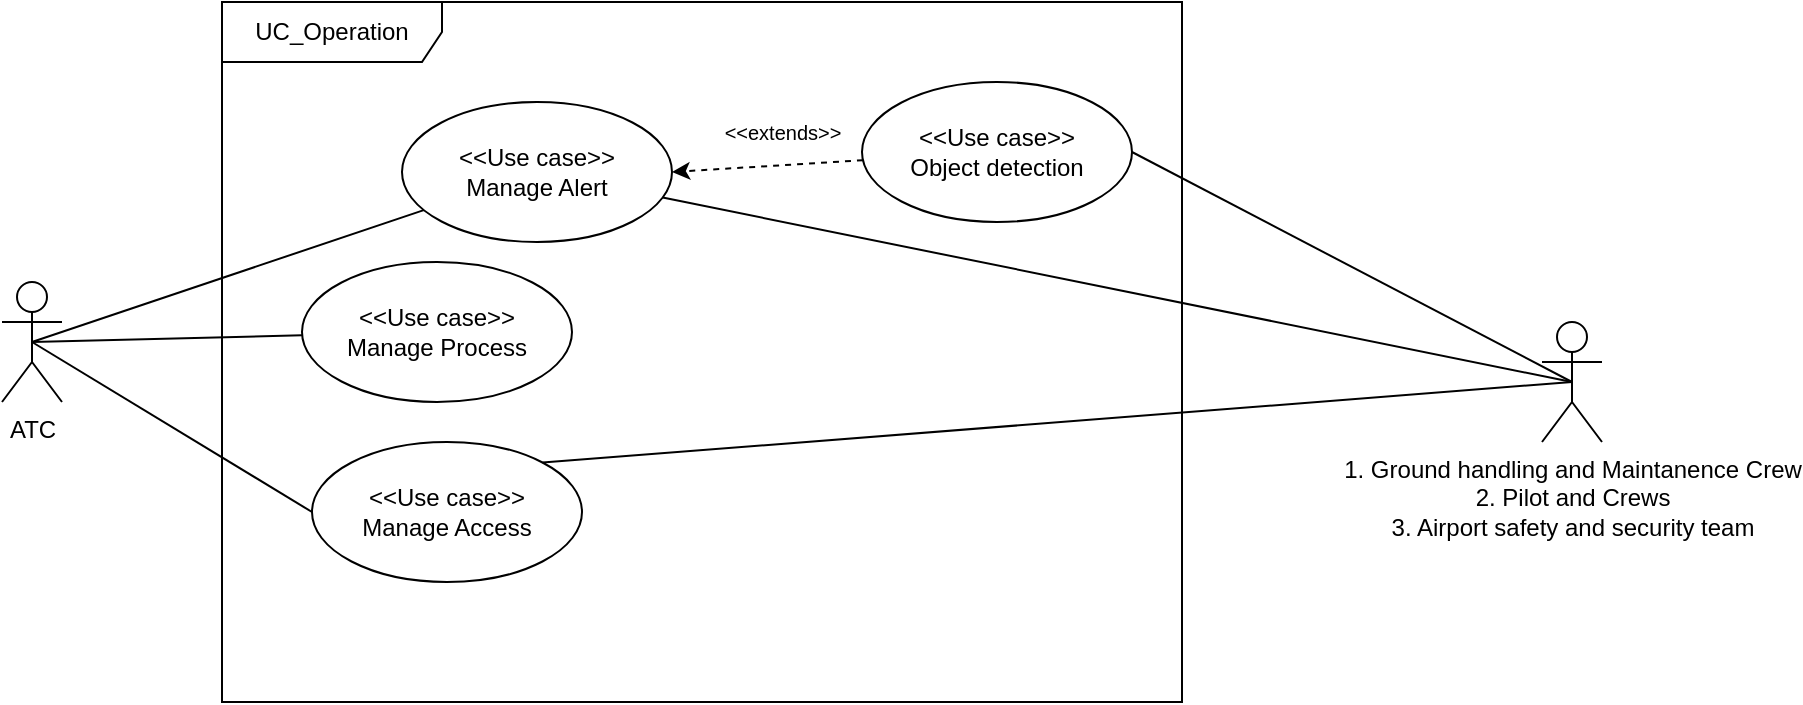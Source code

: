 <mxfile version="24.6.1" type="github">
  <diagram name="Page-1" id="S5QRVCeIwL75mSUmaG10">
    <mxGraphModel dx="1290" dy="522" grid="1" gridSize="10" guides="1" tooltips="1" connect="1" arrows="1" fold="1" page="1" pageScale="1" pageWidth="850" pageHeight="1100" math="0" shadow="0">
      <root>
        <mxCell id="0" />
        <mxCell id="1" parent="0" />
        <mxCell id="xV2z-pbj4__Hn_GGm1np-2" value="UC_Operation" style="shape=umlFrame;whiteSpace=wrap;html=1;pointerEvents=0;recursiveResize=0;container=1;collapsible=0;width=110;height=30;" parent="1" vertex="1">
          <mxGeometry x="200" y="120" width="480" height="350" as="geometry" />
        </mxCell>
        <mxCell id="xV2z-pbj4__Hn_GGm1np-10" value="&lt;div&gt;&amp;lt;&amp;lt;Use case&amp;gt;&amp;gt;&lt;/div&gt;&lt;div&gt;Manage Access&lt;/div&gt;" style="ellipse;html=1;whiteSpace=wrap;" parent="xV2z-pbj4__Hn_GGm1np-2" vertex="1">
          <mxGeometry x="45" y="220" width="135" height="70" as="geometry" />
        </mxCell>
        <mxCell id="xV2z-pbj4__Hn_GGm1np-20" style="rounded=0;orthogonalLoop=1;jettySize=auto;html=1;entryX=1;entryY=0.5;entryDx=0;entryDy=0;dashed=1;" parent="xV2z-pbj4__Hn_GGm1np-2" source="xV2z-pbj4__Hn_GGm1np-15" target="xV2z-pbj4__Hn_GGm1np-19" edge="1">
          <mxGeometry relative="1" as="geometry" />
        </mxCell>
        <mxCell id="xV2z-pbj4__Hn_GGm1np-15" value="&lt;div&gt;&amp;lt;&amp;lt;Use case&amp;gt;&amp;gt;&lt;/div&gt;&lt;div&gt;Object detection&lt;/div&gt;" style="ellipse;html=1;whiteSpace=wrap;" parent="xV2z-pbj4__Hn_GGm1np-2" vertex="1">
          <mxGeometry x="320" y="40" width="135" height="70" as="geometry" />
        </mxCell>
        <mxCell id="xV2z-pbj4__Hn_GGm1np-19" value="&lt;div&gt;&amp;lt;&amp;lt;Use case&amp;gt;&amp;gt;&lt;/div&gt;&lt;div&gt;Manage Alert&lt;/div&gt;" style="ellipse;html=1;whiteSpace=wrap;" parent="xV2z-pbj4__Hn_GGm1np-2" vertex="1">
          <mxGeometry x="90" y="50" width="135" height="70" as="geometry" />
        </mxCell>
        <mxCell id="xV2z-pbj4__Hn_GGm1np-21" value="&lt;font style=&quot;font-size: 10px;&quot;&gt;&amp;lt;&amp;lt;extends&amp;gt;&amp;gt;&lt;/font&gt;" style="text;html=1;align=center;verticalAlign=middle;resizable=0;points=[];autosize=1;strokeColor=none;fillColor=none;" parent="xV2z-pbj4__Hn_GGm1np-2" vertex="1">
          <mxGeometry x="240" y="50" width="80" height="30" as="geometry" />
        </mxCell>
        <mxCell id="xV2z-pbj4__Hn_GGm1np-24" value="&lt;div&gt;&amp;lt;&amp;lt;Use case&amp;gt;&amp;gt;&lt;/div&gt;&lt;div&gt;Manage Process&lt;/div&gt;" style="ellipse;html=1;whiteSpace=wrap;" parent="xV2z-pbj4__Hn_GGm1np-2" vertex="1">
          <mxGeometry x="40" y="130" width="135" height="70" as="geometry" />
        </mxCell>
        <mxCell id="xV2z-pbj4__Hn_GGm1np-16" style="rounded=0;orthogonalLoop=1;jettySize=auto;html=1;entryX=1;entryY=0.5;entryDx=0;entryDy=0;exitX=0.5;exitY=0.5;exitDx=0;exitDy=0;exitPerimeter=0;endArrow=none;endFill=0;" parent="1" source="xV2z-pbj4__Hn_GGm1np-17" target="xV2z-pbj4__Hn_GGm1np-15" edge="1">
          <mxGeometry relative="1" as="geometry">
            <mxPoint x="785" y="210" as="sourcePoint" />
          </mxGeometry>
        </mxCell>
        <mxCell id="xV2z-pbj4__Hn_GGm1np-14" style="rounded=0;orthogonalLoop=1;jettySize=auto;html=1;exitX=0.5;exitY=0.5;exitDx=0;exitDy=0;exitPerimeter=0;entryX=0;entryY=0.5;entryDx=0;entryDy=0;endArrow=none;endFill=0;" parent="1" source="xV2z-pbj4__Hn_GGm1np-5" target="xV2z-pbj4__Hn_GGm1np-10" edge="1">
          <mxGeometry relative="1" as="geometry" />
        </mxCell>
        <mxCell id="xV2z-pbj4__Hn_GGm1np-5" value="ATC" style="shape=umlActor;verticalLabelPosition=bottom;verticalAlign=top;html=1;outlineConnect=0;" parent="1" vertex="1">
          <mxGeometry x="90" y="260" width="30" height="60" as="geometry" />
        </mxCell>
        <mxCell id="xV2z-pbj4__Hn_GGm1np-12" style="rounded=0;orthogonalLoop=1;jettySize=auto;html=1;exitX=1;exitY=0;exitDx=0;exitDy=0;entryX=0.5;entryY=0.5;entryDx=0;entryDy=0;entryPerimeter=0;endArrow=none;endFill=0;" parent="1" target="xV2z-pbj4__Hn_GGm1np-17" edge="1">
          <mxGeometry relative="1" as="geometry">
            <mxPoint x="360.315" y="350.296" as="sourcePoint" />
            <mxPoint x="785" y="190" as="targetPoint" />
          </mxGeometry>
        </mxCell>
        <mxCell id="xV2z-pbj4__Hn_GGm1np-17" value="1. Ground handling and Maintanence Crew&lt;div&gt;&lt;div style=&quot;text-wrap: wrap;&quot;&gt;&lt;span style=&quot;background-color: initial;&quot;&gt;2. Pilot and Crews&lt;/span&gt;&lt;/div&gt;&lt;div style=&quot;text-wrap: wrap;&quot;&gt;&lt;span style=&quot;background-color: initial;&quot;&gt;3. Airport safety and security team&lt;/span&gt;&lt;/div&gt;&lt;/div&gt;" style="shape=umlActor;verticalLabelPosition=bottom;verticalAlign=top;html=1;outlineConnect=0;" parent="1" vertex="1">
          <mxGeometry x="860" y="280" width="30" height="60" as="geometry" />
        </mxCell>
        <mxCell id="xV2z-pbj4__Hn_GGm1np-22" style="rounded=0;orthogonalLoop=1;jettySize=auto;html=1;entryX=0.5;entryY=0.5;entryDx=0;entryDy=0;entryPerimeter=0;endArrow=none;endFill=0;" parent="1" source="xV2z-pbj4__Hn_GGm1np-19" target="xV2z-pbj4__Hn_GGm1np-5" edge="1">
          <mxGeometry relative="1" as="geometry" />
        </mxCell>
        <mxCell id="xV2z-pbj4__Hn_GGm1np-23" style="rounded=0;orthogonalLoop=1;jettySize=auto;html=1;entryX=0.5;entryY=0.5;entryDx=0;entryDy=0;entryPerimeter=0;endArrow=none;endFill=0;" parent="1" source="xV2z-pbj4__Hn_GGm1np-19" target="xV2z-pbj4__Hn_GGm1np-17" edge="1">
          <mxGeometry relative="1" as="geometry" />
        </mxCell>
        <mxCell id="xV2z-pbj4__Hn_GGm1np-25" style="rounded=0;orthogonalLoop=1;jettySize=auto;html=1;entryX=0.5;entryY=0.5;entryDx=0;entryDy=0;entryPerimeter=0;endArrow=none;endFill=0;" parent="1" source="xV2z-pbj4__Hn_GGm1np-24" target="xV2z-pbj4__Hn_GGm1np-5" edge="1">
          <mxGeometry relative="1" as="geometry" />
        </mxCell>
      </root>
    </mxGraphModel>
  </diagram>
</mxfile>
